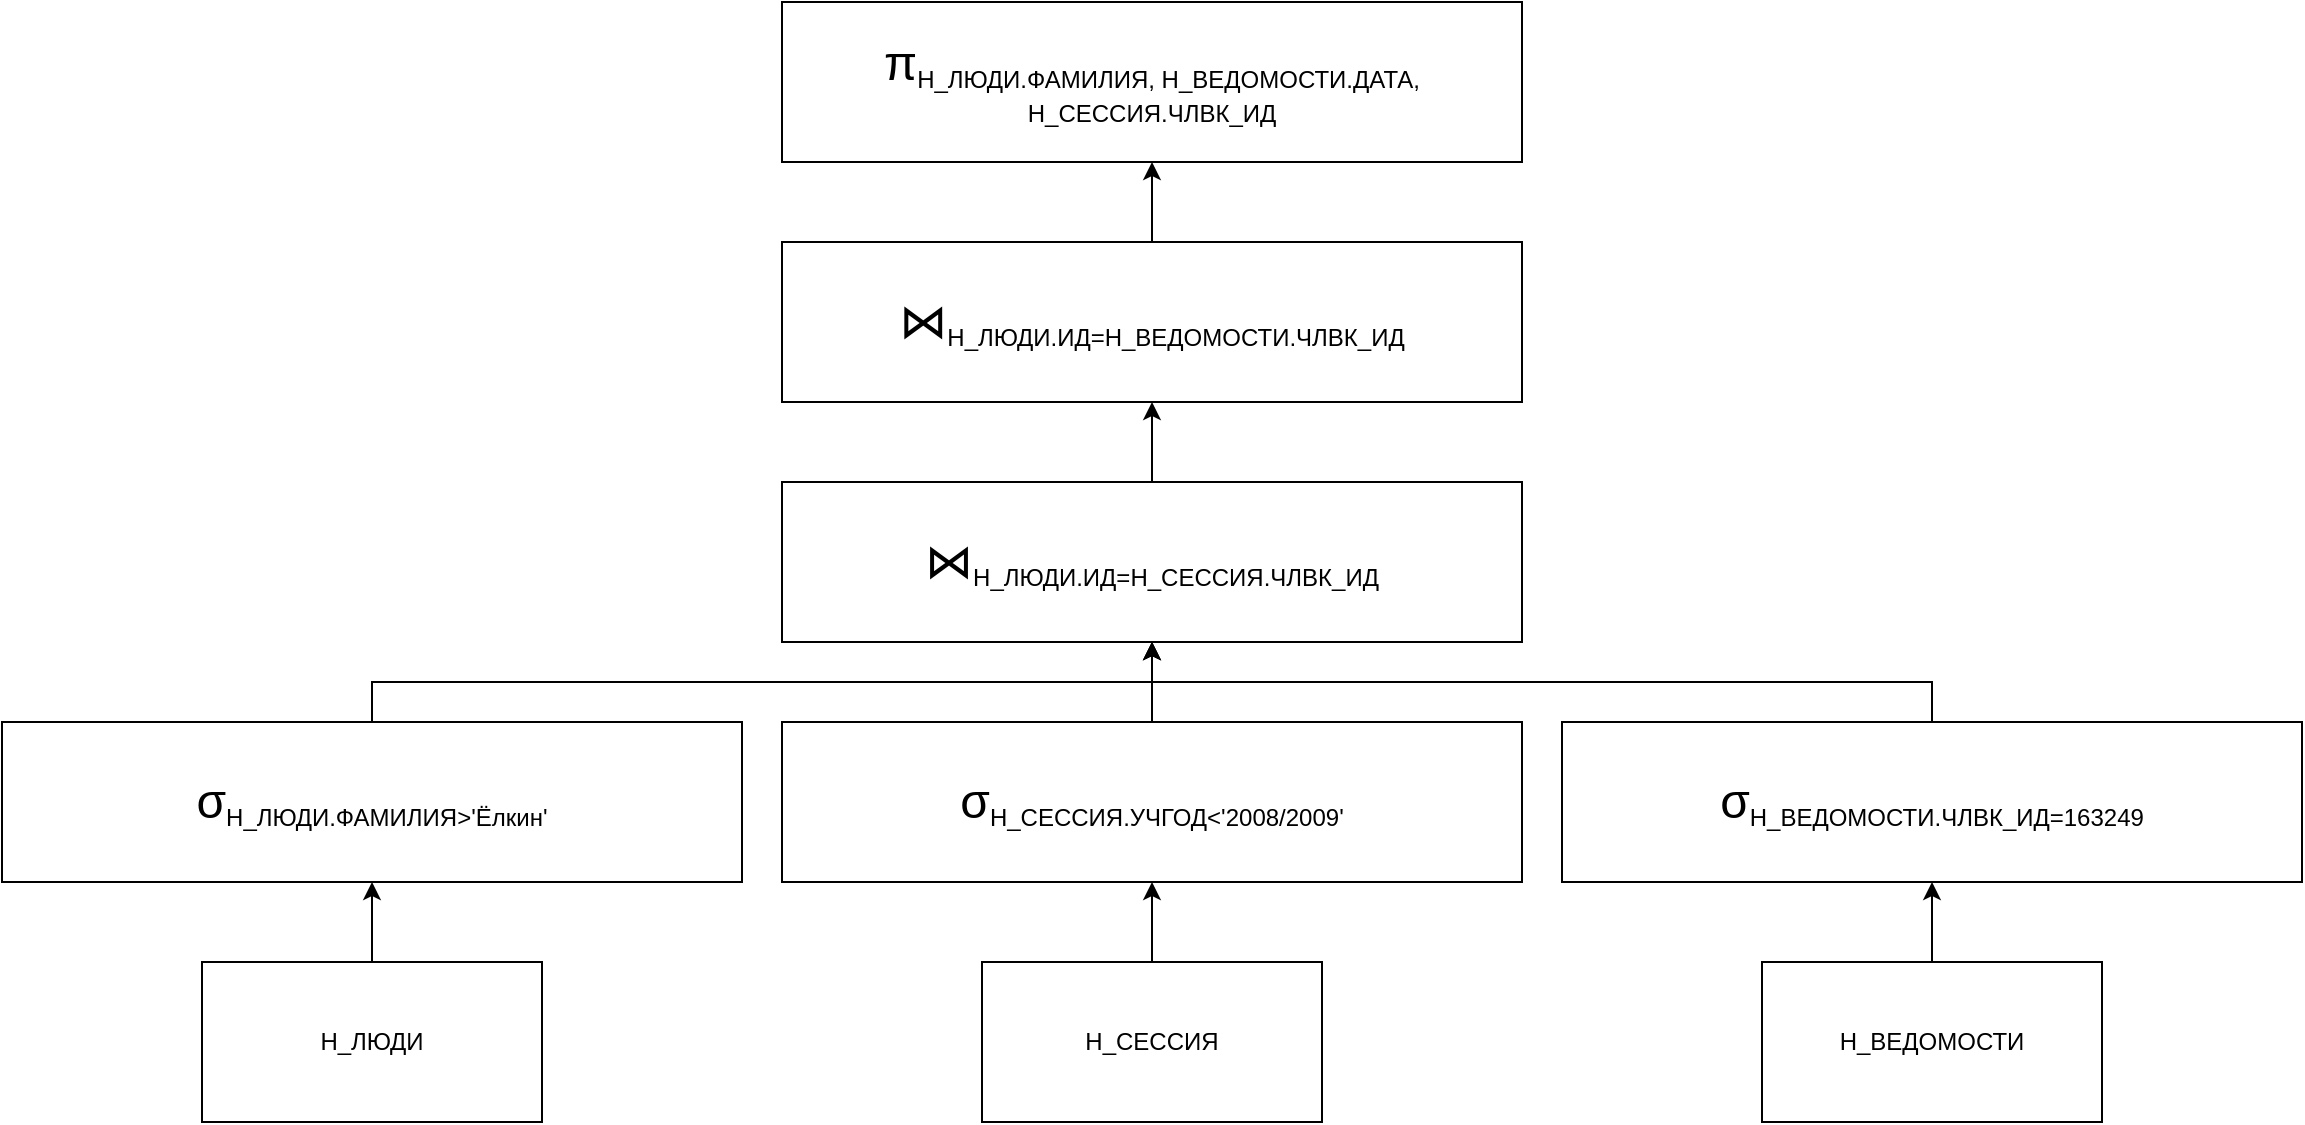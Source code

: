 <mxfile version="21.2.9" type="device">
  <diagram name="Page-1" id="gbPsVQ9eqNp_veV7HC2S">
    <mxGraphModel dx="1461" dy="935" grid="1" gridSize="10" guides="1" tooltips="1" connect="1" arrows="1" fold="1" page="1" pageScale="1" pageWidth="850" pageHeight="1100" math="0" shadow="0">
      <root>
        <mxCell id="0" />
        <mxCell id="1" parent="0" />
        <mxCell id="Bm2bT1peYid5-29AxmIi-11" style="edgeStyle=orthogonalEdgeStyle;rounded=0;orthogonalLoop=1;jettySize=auto;html=1;entryX=0.5;entryY=1;entryDx=0;entryDy=0;" edge="1" parent="1" source="1wdZAOMdGytCiCozPOUB-2" target="1wdZAOMdGytCiCozPOUB-9">
          <mxGeometry relative="1" as="geometry" />
        </mxCell>
        <mxCell id="1wdZAOMdGytCiCozPOUB-2" value="Н_ЛЮДИ" style="rounded=0;whiteSpace=wrap;html=1;" parent="1" vertex="1">
          <mxGeometry x="130" y="920" width="170" height="80" as="geometry" />
        </mxCell>
        <mxCell id="Bm2bT1peYid5-29AxmIi-12" style="edgeStyle=orthogonalEdgeStyle;rounded=0;orthogonalLoop=1;jettySize=auto;html=1;entryX=0.5;entryY=1;entryDx=0;entryDy=0;" edge="1" parent="1" source="1wdZAOMdGytCiCozPOUB-3" target="Bm2bT1peYid5-29AxmIi-8">
          <mxGeometry relative="1" as="geometry" />
        </mxCell>
        <mxCell id="1wdZAOMdGytCiCozPOUB-3" value="&lt;font style=&quot;font-size: 12px;&quot;&gt;Н_СЕССИЯ&lt;/font&gt;" style="rounded=0;whiteSpace=wrap;html=1;" parent="1" vertex="1">
          <mxGeometry x="520" y="920" width="170" height="80" as="geometry" />
        </mxCell>
        <mxCell id="Bm2bT1peYid5-29AxmIi-17" style="edgeStyle=orthogonalEdgeStyle;rounded=0;orthogonalLoop=1;jettySize=auto;html=1;entryX=0.5;entryY=1;entryDx=0;entryDy=0;" edge="1" parent="1" source="1wdZAOMdGytCiCozPOUB-4" target="Bm2bT1peYid5-29AxmIi-2">
          <mxGeometry relative="1" as="geometry" />
        </mxCell>
        <mxCell id="1wdZAOMdGytCiCozPOUB-4" value="&lt;font style=&quot;font-size: 24px;&quot;&gt;⋈&lt;/font&gt;&lt;sub style=&quot;&quot;&gt;&lt;font style=&quot;font-size: 12px;&quot;&gt;Н_ЛЮДИ.ИД=Н_СЕССИЯ.ЧЛВК_ИД&lt;/font&gt;&lt;/sub&gt;" style="rounded=0;whiteSpace=wrap;html=1;" parent="1" vertex="1">
          <mxGeometry x="420" y="680" width="370" height="80" as="geometry" />
        </mxCell>
        <mxCell id="Bm2bT1peYid5-29AxmIi-16" style="edgeStyle=orthogonalEdgeStyle;rounded=0;orthogonalLoop=1;jettySize=auto;html=1;entryX=0.5;entryY=1;entryDx=0;entryDy=0;" edge="1" parent="1" source="1wdZAOMdGytCiCozPOUB-9" target="1wdZAOMdGytCiCozPOUB-4">
          <mxGeometry relative="1" as="geometry">
            <Array as="points">
              <mxPoint x="215" y="780" />
              <mxPoint x="605" y="780" />
            </Array>
          </mxGeometry>
        </mxCell>
        <mxCell id="1wdZAOMdGytCiCozPOUB-9" value="&lt;font style=&quot;font-size: 24px;&quot;&gt;σ&lt;/font&gt;&lt;sub style=&quot;&quot;&gt;&lt;font style=&quot;font-size: 12px;&quot;&gt;Н_ЛЮДИ.ФАМИЛИЯ&amp;gt;&#39;Ёлкин&#39;&lt;/font&gt;&lt;/sub&gt;" style="rounded=0;whiteSpace=wrap;html=1;" parent="1" vertex="1">
          <mxGeometry x="30" y="800" width="370" height="80" as="geometry" />
        </mxCell>
        <mxCell id="1wdZAOMdGytCiCozPOUB-12" value="&lt;font style=&quot;font-size: 24px;&quot;&gt;π&lt;/font&gt;&lt;sub style=&quot;&quot;&gt;&lt;font style=&quot;font-size: 12px;&quot;&gt;Н_ЛЮДИ.ФАМИЛИЯ, Н_ВЕДОМОСТИ.ДАТА, Н_СЕССИЯ.ЧЛВК_ИД&lt;/font&gt;&lt;/sub&gt;" style="rounded=0;whiteSpace=wrap;html=1;" parent="1" vertex="1">
          <mxGeometry x="420" y="440" width="370" height="80" as="geometry" />
        </mxCell>
        <mxCell id="Bm2bT1peYid5-29AxmIi-13" style="edgeStyle=orthogonalEdgeStyle;rounded=0;orthogonalLoop=1;jettySize=auto;html=1;entryX=0.5;entryY=1;entryDx=0;entryDy=0;" edge="1" parent="1" source="Bm2bT1peYid5-29AxmIi-1" target="Bm2bT1peYid5-29AxmIi-6">
          <mxGeometry relative="1" as="geometry" />
        </mxCell>
        <mxCell id="Bm2bT1peYid5-29AxmIi-1" value="&lt;font style=&quot;font-size: 12px;&quot;&gt;Н_ВЕДОМОСТИ&lt;/font&gt;" style="rounded=0;whiteSpace=wrap;html=1;" vertex="1" parent="1">
          <mxGeometry x="910" y="920" width="170" height="80" as="geometry" />
        </mxCell>
        <mxCell id="Bm2bT1peYid5-29AxmIi-18" style="edgeStyle=orthogonalEdgeStyle;rounded=0;orthogonalLoop=1;jettySize=auto;html=1;entryX=0.5;entryY=1;entryDx=0;entryDy=0;" edge="1" parent="1" source="Bm2bT1peYid5-29AxmIi-2" target="1wdZAOMdGytCiCozPOUB-12">
          <mxGeometry relative="1" as="geometry" />
        </mxCell>
        <mxCell id="Bm2bT1peYid5-29AxmIi-2" value="&lt;font style=&quot;font-size: 24px;&quot;&gt;⋈&lt;/font&gt;&lt;sub style=&quot;&quot;&gt;&lt;font style=&quot;font-size: 12px;&quot;&gt;Н_ЛЮДИ.ИД=Н_ВЕДОМОСТИ.ЧЛВК_ИД&lt;/font&gt;&lt;/sub&gt;" style="rounded=0;whiteSpace=wrap;html=1;" vertex="1" parent="1">
          <mxGeometry x="420" y="560" width="370" height="80" as="geometry" />
        </mxCell>
        <mxCell id="Bm2bT1peYid5-29AxmIi-14" style="edgeStyle=orthogonalEdgeStyle;rounded=0;orthogonalLoop=1;jettySize=auto;html=1;entryX=0.5;entryY=1;entryDx=0;entryDy=0;" edge="1" parent="1" source="Bm2bT1peYid5-29AxmIi-6" target="1wdZAOMdGytCiCozPOUB-4">
          <mxGeometry relative="1" as="geometry">
            <Array as="points">
              <mxPoint x="995" y="780" />
              <mxPoint x="605" y="780" />
            </Array>
          </mxGeometry>
        </mxCell>
        <mxCell id="Bm2bT1peYid5-29AxmIi-6" value="&lt;font style=&quot;font-size: 24px;&quot;&gt;σ&lt;/font&gt;&lt;sub style=&quot;&quot;&gt;&lt;font style=&quot;font-size: 12px;&quot;&gt;Н_ВЕДОМОСТИ.ЧЛВК_ИД=163249&lt;/font&gt;&lt;/sub&gt;" style="rounded=0;whiteSpace=wrap;html=1;" vertex="1" parent="1">
          <mxGeometry x="810" y="800" width="370" height="80" as="geometry" />
        </mxCell>
        <mxCell id="Bm2bT1peYid5-29AxmIi-15" style="edgeStyle=orthogonalEdgeStyle;rounded=0;orthogonalLoop=1;jettySize=auto;html=1;entryX=0.5;entryY=1;entryDx=0;entryDy=0;" edge="1" parent="1" source="Bm2bT1peYid5-29AxmIi-8" target="1wdZAOMdGytCiCozPOUB-4">
          <mxGeometry relative="1" as="geometry" />
        </mxCell>
        <mxCell id="Bm2bT1peYid5-29AxmIi-8" value="&lt;font style=&quot;font-size: 24px;&quot;&gt;σ&lt;/font&gt;&lt;sub style=&quot;&quot;&gt;&lt;font style=&quot;font-size: 12px;&quot;&gt;Н_СЕССИЯ.УЧГОД&amp;lt;&#39;2008/2009&#39;&lt;/font&gt;&lt;/sub&gt;" style="rounded=0;whiteSpace=wrap;html=1;" vertex="1" parent="1">
          <mxGeometry x="420" y="800" width="370" height="80" as="geometry" />
        </mxCell>
      </root>
    </mxGraphModel>
  </diagram>
</mxfile>

